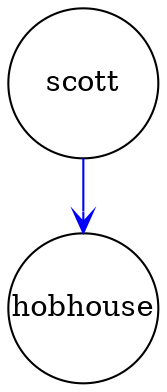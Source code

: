 digraph outcome_scott_hobhouse { 
 K=0.6 
 "scott" -> { "hobhouse" } [color="blue", arrowhead="vee", penwidth=1, href="#258"]; 
 "scott" [shape="circle", fixedsize="true", height=1, width=1, style="filled", fillcolor="white", href="#scott"]; 
 "hobhouse" [shape="circle", fixedsize="true", height=1, width=1, style="filled", fillcolor="white", href="#hobhouse"]; 

}